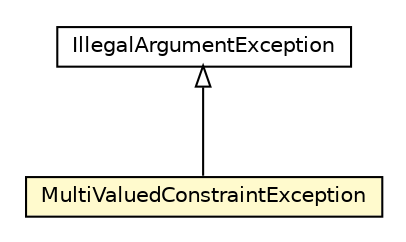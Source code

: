 #!/usr/local/bin/dot
#
# Class diagram 
# Generated by UMLGraph version R5_6-24-gf6e263 (http://www.umlgraph.org/)
#

digraph G {
	edge [fontname="Helvetica",fontsize=10,labelfontname="Helvetica",labelfontsize=10];
	node [fontname="Helvetica",fontsize=10,shape=plaintext];
	nodesep=0.25;
	ranksep=0.5;
	// io.werval.util.MultiValuedConstraintException
	c28998 [label=<<table title="io.werval.util.MultiValuedConstraintException" border="0" cellborder="1" cellspacing="0" cellpadding="2" port="p" bgcolor="lemonChiffon" href="./MultiValuedConstraintException.html">
		<tr><td><table border="0" cellspacing="0" cellpadding="1">
<tr><td align="center" balign="center"> MultiValuedConstraintException </td></tr>
		</table></td></tr>
		</table>>, URL="./MultiValuedConstraintException.html", fontname="Helvetica", fontcolor="black", fontsize=10.0];
	//io.werval.util.MultiValuedConstraintException extends java.lang.IllegalArgumentException
	c29051:p -> c28998:p [dir=back,arrowtail=empty];
	// java.lang.IllegalArgumentException
	c29051 [label=<<table title="java.lang.IllegalArgumentException" border="0" cellborder="1" cellspacing="0" cellpadding="2" port="p" href="http://docs.oracle.com/javase/8/docs/api/java/lang/IllegalArgumentException.html">
		<tr><td><table border="0" cellspacing="0" cellpadding="1">
<tr><td align="center" balign="center"> IllegalArgumentException </td></tr>
		</table></td></tr>
		</table>>, URL="http://docs.oracle.com/javase/8/docs/api/java/lang/IllegalArgumentException.html", fontname="Helvetica", fontcolor="black", fontsize=10.0];
}

